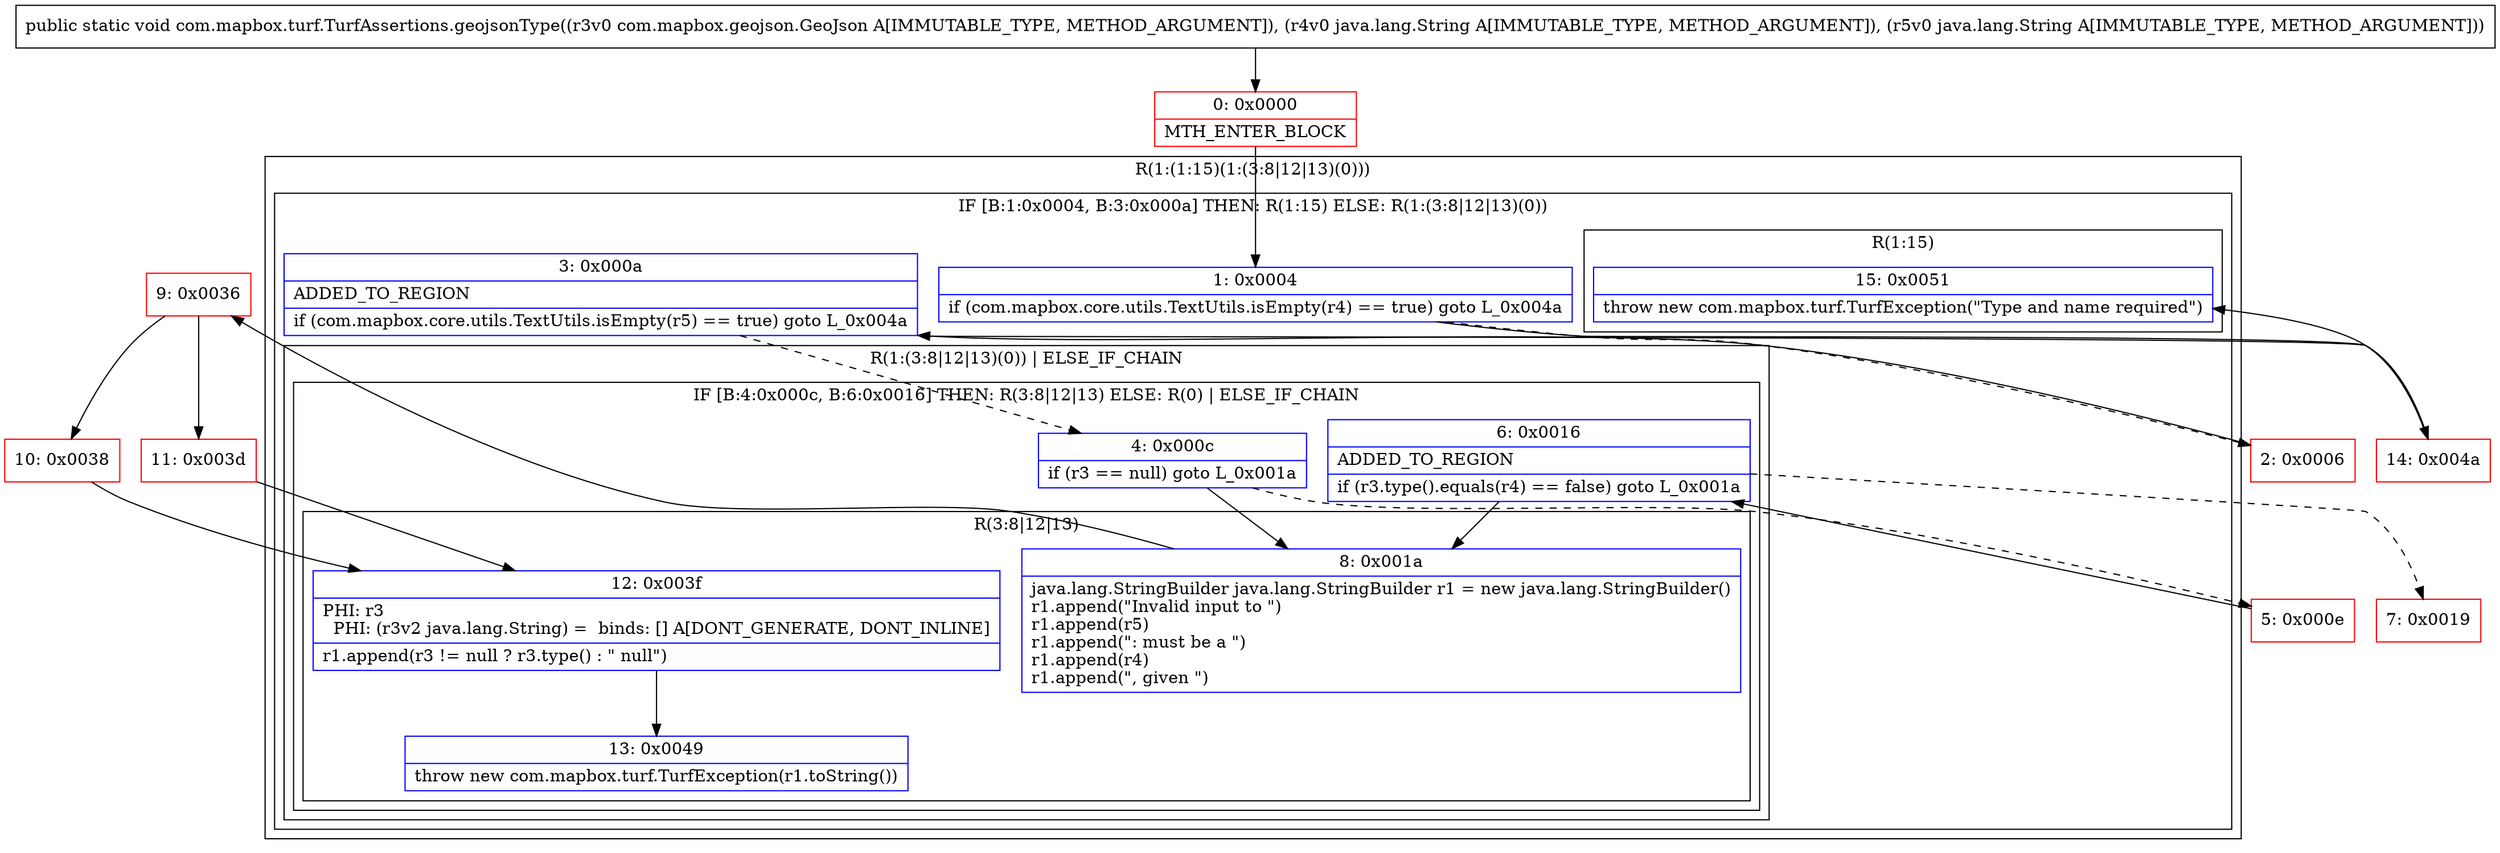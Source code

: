 digraph "CFG forcom.mapbox.turf.TurfAssertions.geojsonType(Lcom\/mapbox\/geojson\/GeoJson;Ljava\/lang\/String;Ljava\/lang\/String;)V" {
subgraph cluster_Region_1025863446 {
label = "R(1:(1:15)(1:(3:8|12|13)(0)))";
node [shape=record,color=blue];
subgraph cluster_IfRegion_227984705 {
label = "IF [B:1:0x0004, B:3:0x000a] THEN: R(1:15) ELSE: R(1:(3:8|12|13)(0))";
node [shape=record,color=blue];
Node_1 [shape=record,label="{1\:\ 0x0004|if (com.mapbox.core.utils.TextUtils.isEmpty(r4) == true) goto L_0x004a\l}"];
Node_3 [shape=record,label="{3\:\ 0x000a|ADDED_TO_REGION\l|if (com.mapbox.core.utils.TextUtils.isEmpty(r5) == true) goto L_0x004a\l}"];
subgraph cluster_Region_1726070080 {
label = "R(1:15)";
node [shape=record,color=blue];
Node_15 [shape=record,label="{15\:\ 0x0051|throw new com.mapbox.turf.TurfException(\"Type and name required\")\l}"];
}
subgraph cluster_Region_1196373803 {
label = "R(1:(3:8|12|13)(0)) | ELSE_IF_CHAIN\l";
node [shape=record,color=blue];
subgraph cluster_IfRegion_1367653643 {
label = "IF [B:4:0x000c, B:6:0x0016] THEN: R(3:8|12|13) ELSE: R(0) | ELSE_IF_CHAIN\l";
node [shape=record,color=blue];
Node_4 [shape=record,label="{4\:\ 0x000c|if (r3 == null) goto L_0x001a\l}"];
Node_6 [shape=record,label="{6\:\ 0x0016|ADDED_TO_REGION\l|if (r3.type().equals(r4) == false) goto L_0x001a\l}"];
subgraph cluster_Region_2139975947 {
label = "R(3:8|12|13)";
node [shape=record,color=blue];
Node_8 [shape=record,label="{8\:\ 0x001a|java.lang.StringBuilder java.lang.StringBuilder r1 = new java.lang.StringBuilder()\lr1.append(\"Invalid input to \")\lr1.append(r5)\lr1.append(\": must be a \")\lr1.append(r4)\lr1.append(\", given \")\l}"];
Node_12 [shape=record,label="{12\:\ 0x003f|PHI: r3 \l  PHI: (r3v2 java.lang.String) =  binds: [] A[DONT_GENERATE, DONT_INLINE]\l|r1.append(r3 != null ? r3.type() : \" null\")\l}"];
Node_13 [shape=record,label="{13\:\ 0x0049|throw new com.mapbox.turf.TurfException(r1.toString())\l}"];
}
subgraph cluster_Region_1778636471 {
label = "R(0)";
node [shape=record,color=blue];
}
}
}
}
}
Node_0 [shape=record,color=red,label="{0\:\ 0x0000|MTH_ENTER_BLOCK\l}"];
Node_2 [shape=record,color=red,label="{2\:\ 0x0006}"];
Node_5 [shape=record,color=red,label="{5\:\ 0x000e}"];
Node_7 [shape=record,color=red,label="{7\:\ 0x0019}"];
Node_9 [shape=record,color=red,label="{9\:\ 0x0036}"];
Node_10 [shape=record,color=red,label="{10\:\ 0x0038}"];
Node_11 [shape=record,color=red,label="{11\:\ 0x003d}"];
Node_14 [shape=record,color=red,label="{14\:\ 0x004a}"];
MethodNode[shape=record,label="{public static void com.mapbox.turf.TurfAssertions.geojsonType((r3v0 com.mapbox.geojson.GeoJson A[IMMUTABLE_TYPE, METHOD_ARGUMENT]), (r4v0 java.lang.String A[IMMUTABLE_TYPE, METHOD_ARGUMENT]), (r5v0 java.lang.String A[IMMUTABLE_TYPE, METHOD_ARGUMENT])) }"];
MethodNode -> Node_0;
Node_1 -> Node_2[style=dashed];
Node_1 -> Node_14;
Node_3 -> Node_4[style=dashed];
Node_3 -> Node_14;
Node_4 -> Node_5[style=dashed];
Node_4 -> Node_8;
Node_6 -> Node_7[style=dashed];
Node_6 -> Node_8;
Node_8 -> Node_9;
Node_12 -> Node_13;
Node_0 -> Node_1;
Node_2 -> Node_3;
Node_5 -> Node_6;
Node_9 -> Node_10;
Node_9 -> Node_11;
Node_10 -> Node_12;
Node_11 -> Node_12;
Node_14 -> Node_15;
}

